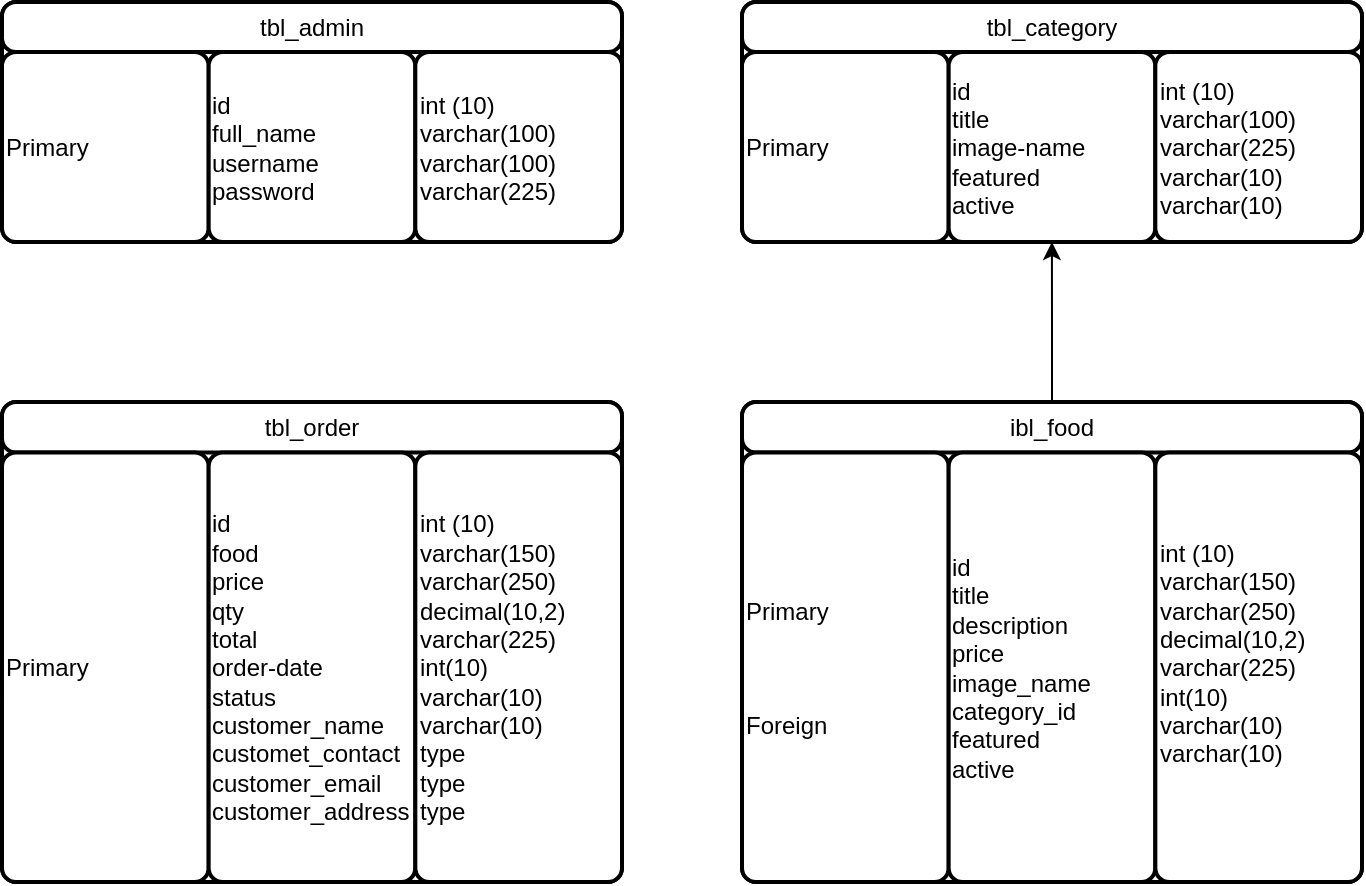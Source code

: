 <mxfile version="24.0.4" type="device">
  <diagram name="web-design-course-restaurant-maste" id="awZJdj2xV9JycYMB23d2">
    <mxGraphModel dx="1536" dy="1335" grid="1" gridSize="10" guides="1" tooltips="1" connect="1" arrows="1" fold="1" page="1" pageScale="1" pageWidth="827" pageHeight="1169" math="0" shadow="0">
      <root>
        <mxCell id="0" />
        <mxCell id="1" parent="0" />
        <mxCell id="1qQe8FEEjll9HCE3H-if-12" value="" style="group" vertex="1" connectable="0" parent="1">
          <mxGeometry x="-750" y="180" width="310" height="120" as="geometry" />
        </mxCell>
        <mxCell id="1qQe8FEEjll9HCE3H-if-1" value="" style="rounded=1;whiteSpace=wrap;html=1;absoluteArcSize=1;arcSize=14;strokeWidth=2;" vertex="1" parent="1qQe8FEEjll9HCE3H-if-12">
          <mxGeometry width="310" height="120" as="geometry" />
        </mxCell>
        <mxCell id="1qQe8FEEjll9HCE3H-if-8" value="tbl_admin" style="rounded=1;whiteSpace=wrap;html=1;absoluteArcSize=1;arcSize=14;strokeWidth=2;" vertex="1" parent="1qQe8FEEjll9HCE3H-if-12">
          <mxGeometry width="310" height="25.0" as="geometry" />
        </mxCell>
        <mxCell id="1qQe8FEEjll9HCE3H-if-9" value="Primary" style="rounded=1;whiteSpace=wrap;html=1;absoluteArcSize=1;arcSize=14;strokeWidth=2;align=left;" vertex="1" parent="1qQe8FEEjll9HCE3H-if-12">
          <mxGeometry y="25.0" width="103.333" height="95.0" as="geometry" />
        </mxCell>
        <mxCell id="1qQe8FEEjll9HCE3H-if-10" value="id&lt;div&gt;full_name&lt;/div&gt;&lt;div&gt;username&lt;/div&gt;&lt;div&gt;password&lt;/div&gt;" style="rounded=1;whiteSpace=wrap;html=1;absoluteArcSize=1;arcSize=14;strokeWidth=2;align=left;" vertex="1" parent="1qQe8FEEjll9HCE3H-if-12">
          <mxGeometry x="103.333" y="25.0" width="103.333" height="95.0" as="geometry" />
        </mxCell>
        <mxCell id="1qQe8FEEjll9HCE3H-if-11" value="int (10)&lt;div&gt;varchar(100)&lt;/div&gt;&lt;div&gt;varchar(100)&lt;/div&gt;&lt;div&gt;varchar(225)&lt;/div&gt;" style="rounded=1;whiteSpace=wrap;html=1;absoluteArcSize=1;arcSize=14;strokeWidth=2;align=left;" vertex="1" parent="1qQe8FEEjll9HCE3H-if-12">
          <mxGeometry x="206.667" y="25.0" width="103.333" height="95.0" as="geometry" />
        </mxCell>
        <mxCell id="1qQe8FEEjll9HCE3H-if-13" value="" style="group" vertex="1" connectable="0" parent="1">
          <mxGeometry x="-380" y="180" width="310" height="120" as="geometry" />
        </mxCell>
        <mxCell id="1qQe8FEEjll9HCE3H-if-14" value="" style="rounded=1;whiteSpace=wrap;html=1;absoluteArcSize=1;arcSize=14;strokeWidth=2;" vertex="1" parent="1qQe8FEEjll9HCE3H-if-13">
          <mxGeometry width="310" height="120" as="geometry" />
        </mxCell>
        <mxCell id="1qQe8FEEjll9HCE3H-if-15" value="tbl_category" style="rounded=1;whiteSpace=wrap;html=1;absoluteArcSize=1;arcSize=14;strokeWidth=2;" vertex="1" parent="1qQe8FEEjll9HCE3H-if-13">
          <mxGeometry width="310" height="25.0" as="geometry" />
        </mxCell>
        <mxCell id="1qQe8FEEjll9HCE3H-if-16" value="Primary" style="rounded=1;whiteSpace=wrap;html=1;absoluteArcSize=1;arcSize=14;strokeWidth=2;align=left;" vertex="1" parent="1qQe8FEEjll9HCE3H-if-13">
          <mxGeometry y="25.0" width="103.333" height="95.0" as="geometry" />
        </mxCell>
        <mxCell id="1qQe8FEEjll9HCE3H-if-17" value="id&lt;div&gt;title&lt;/div&gt;&lt;div&gt;image-name&lt;/div&gt;&lt;div&gt;featured&lt;/div&gt;&lt;div&gt;active&lt;/div&gt;" style="rounded=1;whiteSpace=wrap;html=1;absoluteArcSize=1;arcSize=14;strokeWidth=2;align=left;" vertex="1" parent="1qQe8FEEjll9HCE3H-if-13">
          <mxGeometry x="103.333" y="25.0" width="103.333" height="95.0" as="geometry" />
        </mxCell>
        <mxCell id="1qQe8FEEjll9HCE3H-if-18" value="int (10)&lt;div&gt;varchar(100)&lt;/div&gt;&lt;div&gt;varchar(225)&lt;/div&gt;&lt;div&gt;varchar(10)&lt;/div&gt;&lt;div&gt;varchar(10)&lt;/div&gt;" style="rounded=1;whiteSpace=wrap;html=1;absoluteArcSize=1;arcSize=14;strokeWidth=2;align=left;" vertex="1" parent="1qQe8FEEjll9HCE3H-if-13">
          <mxGeometry x="206.667" y="25.0" width="103.333" height="95.0" as="geometry" />
        </mxCell>
        <mxCell id="1qQe8FEEjll9HCE3H-if-26" value="" style="group" vertex="1" connectable="0" parent="1">
          <mxGeometry x="-750" y="380" width="310" height="240" as="geometry" />
        </mxCell>
        <mxCell id="1qQe8FEEjll9HCE3H-if-27" value="" style="rounded=1;whiteSpace=wrap;html=1;absoluteArcSize=1;arcSize=14;strokeWidth=2;" vertex="1" parent="1qQe8FEEjll9HCE3H-if-26">
          <mxGeometry width="310" height="240.0" as="geometry" />
        </mxCell>
        <mxCell id="1qQe8FEEjll9HCE3H-if-28" value="tbl_order" style="rounded=1;whiteSpace=wrap;html=1;absoluteArcSize=1;arcSize=14;strokeWidth=2;" vertex="1" parent="1qQe8FEEjll9HCE3H-if-26">
          <mxGeometry width="310" height="25.263" as="geometry" />
        </mxCell>
        <mxCell id="1qQe8FEEjll9HCE3H-if-29" value="Primary" style="rounded=1;whiteSpace=wrap;html=1;absoluteArcSize=1;arcSize=14;strokeWidth=2;align=left;" vertex="1" parent="1qQe8FEEjll9HCE3H-if-26">
          <mxGeometry y="25.263" width="103.33" height="214.737" as="geometry" />
        </mxCell>
        <mxCell id="1qQe8FEEjll9HCE3H-if-30" value="id&lt;div&gt;food&lt;/div&gt;&lt;div&gt;price&lt;/div&gt;&lt;div&gt;qty&lt;/div&gt;&lt;div&gt;total&lt;/div&gt;&lt;div&gt;order-date&lt;/div&gt;&lt;div&gt;status&lt;/div&gt;&lt;div&gt;customer_name&lt;/div&gt;&lt;div&gt;customet_contact&lt;/div&gt;&lt;div&gt;customer_email&lt;/div&gt;&lt;div&gt;customer_address&lt;/div&gt;" style="rounded=1;whiteSpace=wrap;html=1;absoluteArcSize=1;arcSize=14;strokeWidth=2;align=left;" vertex="1" parent="1qQe8FEEjll9HCE3H-if-26">
          <mxGeometry x="103.33" y="25.26" width="103.33" height="214.74" as="geometry" />
        </mxCell>
        <mxCell id="1qQe8FEEjll9HCE3H-if-31" value="int (10)&lt;div&gt;varchar(150)&lt;/div&gt;&lt;div&gt;varchar(250)&lt;/div&gt;&lt;div&gt;decimal(10,2)&lt;/div&gt;&lt;div&gt;varchar(225)&lt;/div&gt;&lt;div&gt;int(10)&lt;/div&gt;&lt;div&gt;varchar(10)&lt;/div&gt;&lt;div&gt;varchar(10)&lt;/div&gt;&lt;div&gt;type&lt;/div&gt;&lt;div&gt;type&lt;/div&gt;&lt;div&gt;type&lt;/div&gt;" style="rounded=1;whiteSpace=wrap;html=1;absoluteArcSize=1;arcSize=14;strokeWidth=2;align=left;" vertex="1" parent="1qQe8FEEjll9HCE3H-if-26">
          <mxGeometry x="206.67" y="25.263" width="103.33" height="214.737" as="geometry" />
        </mxCell>
        <mxCell id="1qQe8FEEjll9HCE3H-if-36" value="" style="group" vertex="1" connectable="0" parent="1">
          <mxGeometry x="-380" y="380" width="310" height="240" as="geometry" />
        </mxCell>
        <mxCell id="1qQe8FEEjll9HCE3H-if-37" value="" style="rounded=1;whiteSpace=wrap;html=1;absoluteArcSize=1;arcSize=14;strokeWidth=2;" vertex="1" parent="1qQe8FEEjll9HCE3H-if-36">
          <mxGeometry width="310" height="240.0" as="geometry" />
        </mxCell>
        <mxCell id="1qQe8FEEjll9HCE3H-if-38" value="ibl_food" style="rounded=1;whiteSpace=wrap;html=1;absoluteArcSize=1;arcSize=14;strokeWidth=2;" vertex="1" parent="1qQe8FEEjll9HCE3H-if-36">
          <mxGeometry width="310" height="25.263" as="geometry" />
        </mxCell>
        <mxCell id="1qQe8FEEjll9HCE3H-if-39" value="Primary&lt;div&gt;&lt;br&gt;&lt;/div&gt;&lt;div&gt;&lt;br&gt;&lt;/div&gt;&lt;div&gt;&lt;br&gt;&lt;/div&gt;&lt;div&gt;Foreign&lt;/div&gt;" style="rounded=1;whiteSpace=wrap;html=1;absoluteArcSize=1;arcSize=14;strokeWidth=2;align=left;" vertex="1" parent="1qQe8FEEjll9HCE3H-if-36">
          <mxGeometry y="25.263" width="103.33" height="214.737" as="geometry" />
        </mxCell>
        <mxCell id="1qQe8FEEjll9HCE3H-if-40" value="id&lt;div&gt;title&lt;/div&gt;&lt;div&gt;description&lt;/div&gt;&lt;div&gt;price&lt;/div&gt;&lt;div&gt;image_name&lt;/div&gt;&lt;div&gt;category_id&lt;/div&gt;&lt;div&gt;featured&lt;/div&gt;&lt;div&gt;active&lt;/div&gt;" style="rounded=1;whiteSpace=wrap;html=1;absoluteArcSize=1;arcSize=14;strokeWidth=2;align=left;" vertex="1" parent="1qQe8FEEjll9HCE3H-if-36">
          <mxGeometry x="103.33" y="25.26" width="103.33" height="214.74" as="geometry" />
        </mxCell>
        <mxCell id="1qQe8FEEjll9HCE3H-if-41" value="int (10)&lt;div&gt;varchar(150)&lt;/div&gt;&lt;div&gt;varchar(250)&lt;/div&gt;&lt;div&gt;decimal(10,2)&lt;/div&gt;&lt;div&gt;varchar(225)&lt;/div&gt;&lt;div&gt;int(10)&lt;/div&gt;&lt;div&gt;varchar(10)&lt;/div&gt;&lt;div&gt;varchar(10)&lt;/div&gt;&lt;div&gt;&lt;br&gt;&lt;/div&gt;" style="rounded=1;whiteSpace=wrap;html=1;absoluteArcSize=1;arcSize=14;strokeWidth=2;align=left;" vertex="1" parent="1qQe8FEEjll9HCE3H-if-36">
          <mxGeometry x="206.67" y="25.263" width="103.33" height="214.737" as="geometry" />
        </mxCell>
        <mxCell id="1qQe8FEEjll9HCE3H-if-43" style="edgeStyle=orthogonalEdgeStyle;rounded=0;orthogonalLoop=1;jettySize=auto;html=1;" edge="1" parent="1" source="1qQe8FEEjll9HCE3H-if-38" target="1qQe8FEEjll9HCE3H-if-17">
          <mxGeometry relative="1" as="geometry" />
        </mxCell>
      </root>
    </mxGraphModel>
  </diagram>
</mxfile>
